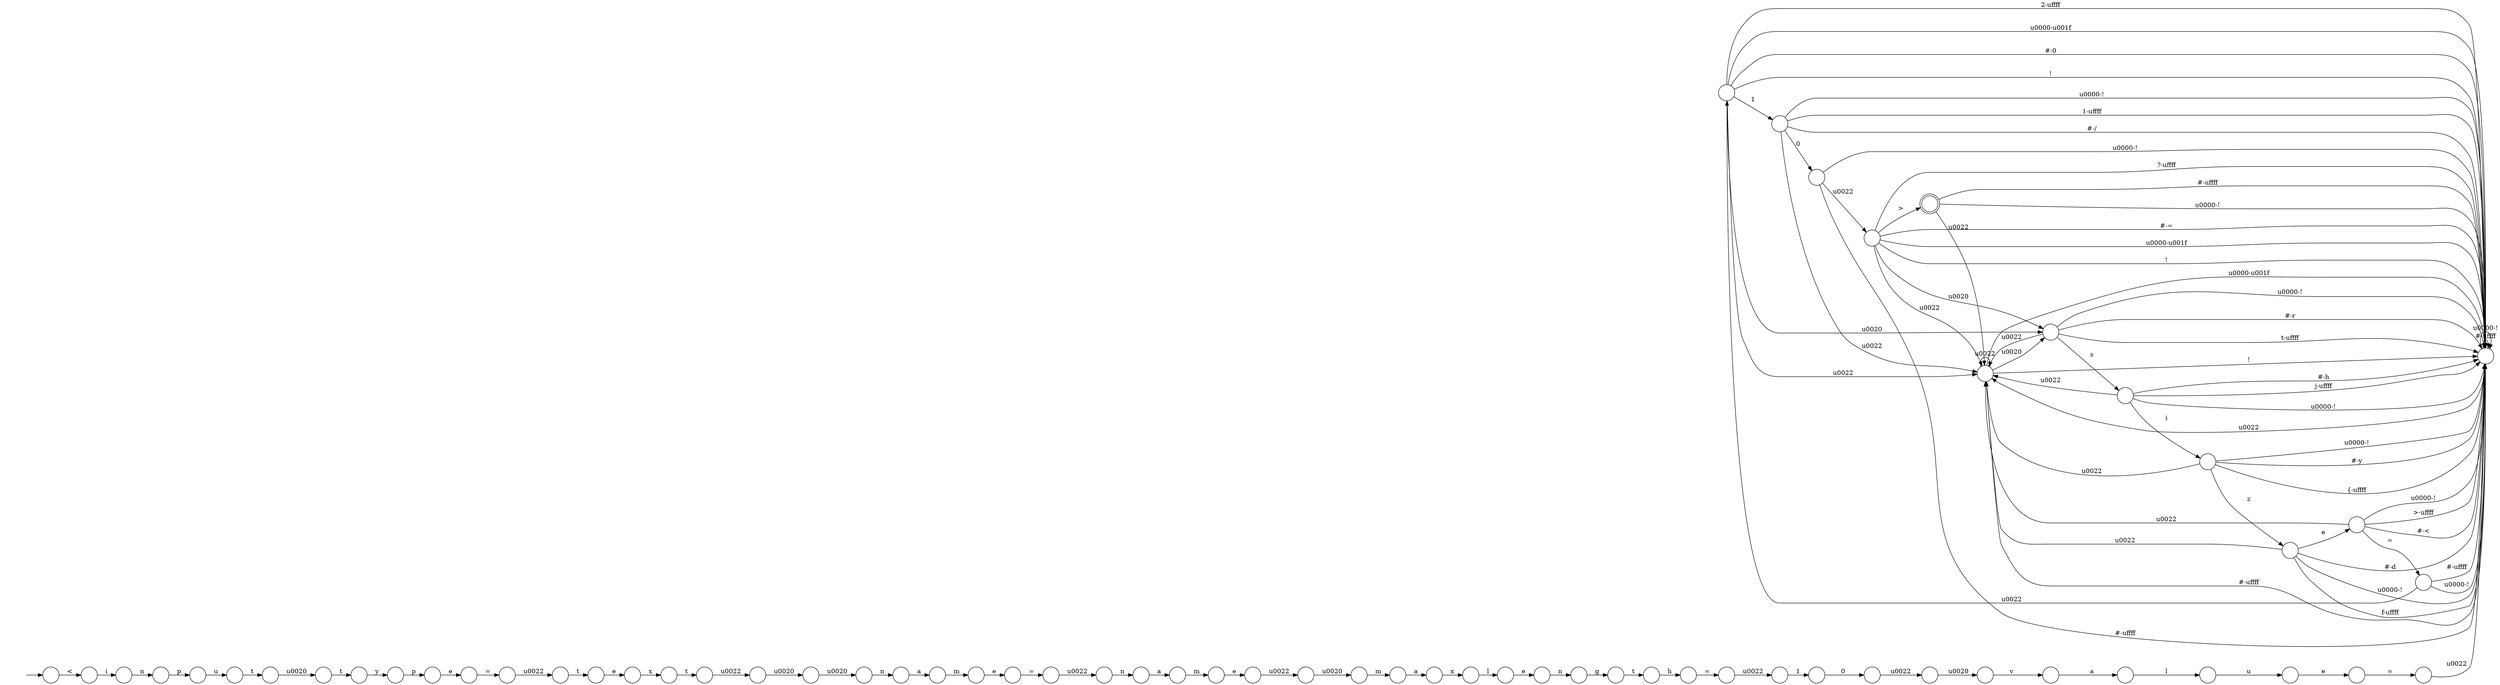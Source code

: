 digraph Automaton {
  rankdir = LR;
  0 [shape=circle,label=""];
  0 -> 45 [label="\u0022"]
  0 -> 62 [label="2-\uffff"]
  0 -> 62 [label="\u0000-\u001f"]
  0 -> 62 [label="#-0"]
  0 -> 48 [label="\u0020"]
  0 -> 37 [label="1"]
  0 -> 62 [label="!"]
  1 [shape=circle,label=""];
  1 -> 58 [label="0"]
  2 [shape=circle,label=""];
  2 -> 28 [label="="]
  3 [shape=circle,label=""];
  3 -> 56 [label="g"]
  4 [shape=circle,label=""];
  4 -> 45 [label="\u0022"]
  4 -> 62 [label="\u0000-!"]
  4 -> 46 [label="i"]
  4 -> 62 [label="#-h"]
  4 -> 62 [label="j-\uffff"]
  5 [shape=circle,label=""];
  5 -> 59 [label="\u0020"]
  6 [shape=circle,label=""];
  6 -> 11 [label="m"]
  7 [shape=circle,label=""];
  7 -> 65 [label="n"]
  8 [shape=circle,label=""];
  8 -> 17 [label="p"]
  9 [shape=circle,label=""];
  9 -> 12 [label="y"]
  10 [shape=circle,label=""];
  10 -> 16 [label="x"]
  11 [shape=circle,label=""];
  11 -> 26 [label="e"]
  12 [shape=circle,label=""];
  12 -> 27 [label="p"]
  13 [shape=circle,label=""];
  13 -> 14 [label="a"]
  14 [shape=circle,label=""];
  14 -> 42 [label="l"]
  15 [shape=circle,label=""];
  15 -> 8 [label="n"]
  16 [shape=circle,label=""];
  16 -> 18 [label="l"]
  17 [shape=circle,label=""];
  17 -> 49 [label="u"]
  18 [shape=circle,label=""];
  18 -> 63 [label="e"]
  19 [shape=circle,label=""];
  19 -> 45 [label="\u0022"]
  19 -> 62 [label="\u0000-!"]
  19 -> 24 [label="e"]
  19 -> 62 [label="f-\uffff"]
  19 -> 62 [label="#-d"]
  20 [shape=circle,label=""];
  20 -> 25 [label="\u0022"]
  21 [shape=circle,label=""];
  21 -> 34 [label="="]
  22 [shape=circle,label=""];
  22 -> 21 [label="e"]
  23 [shape=circle,label=""];
  23 -> 20 [label="e"]
  24 [shape=circle,label=""];
  24 -> 39 [label="="]
  24 -> 45 [label="\u0022"]
  24 -> 62 [label="#-<"]
  24 -> 62 [label="\u0000-!"]
  24 -> 62 [label=">-\uffff"]
  25 [shape=circle,label=""];
  25 -> 53 [label="\u0020"]
  26 [shape=circle,label=""];
  26 -> 52 [label="="]
  27 [shape=circle,label=""];
  27 -> 2 [label="e"]
  28 [shape=circle,label=""];
  28 -> 40 [label="\u0022"]
  29 [shape=circle,label=""];
  29 -> 9 [label="t"]
  30 [shape=circle,label=""];
  30 -> 41 [label="="]
  31 [shape=circle,label=""];
  31 -> 44 [label="x"]
  32 [shape=circle,label=""];
  32 -> 31 [label="e"]
  33 [shape=circle,label=""];
  33 -> 66 [label="a"]
  34 [shape=circle,label=""];
  34 -> 62 [label="\u0022"]
  35 [shape=circle,label=""];
  35 -> 33 [label="n"]
  36 [shape=doublecircle,label=""];
  36 -> 45 [label="\u0022"]
  36 -> 62 [label="#-\uffff"]
  36 -> 62 [label="\u0000-!"]
  37 [shape=circle,label=""];
  37 -> 45 [label="\u0022"]
  37 -> 62 [label="\u0000-!"]
  37 -> 62 [label="1-\uffff"]
  37 -> 54 [label="0"]
  37 -> 62 [label="#-/"]
  38 [shape=circle,label=""];
  38 -> 45 [label="\u0022"]
  38 -> 62 [label="#-="]
  38 -> 36 [label=">"]
  38 -> 62 [label="\u0000-\u001f"]
  38 -> 48 [label="\u0020"]
  38 -> 62 [label="!"]
  38 -> 62 [label="?-\uffff"]
  39 [shape=circle,label=""];
  39 -> 0 [label="\u0022"]
  39 -> 62 [label="#-\uffff"]
  39 -> 62 [label="\u0000-!"]
  40 [shape=circle,label=""];
  40 -> 32 [label="t"]
  41 [shape=circle,label=""];
  41 -> 61 [label="\u0022"]
  42 [shape=circle,label=""];
  42 -> 22 [label="u"]
  43 [shape=circle,label=""];
  initial [shape=plaintext,label=""];
  initial -> 43
  43 -> 60 [label="<"]
  44 [shape=circle,label=""];
  44 -> 55 [label="t"]
  45 [shape=circle,label=""];
  45 -> 45 [label="\u0022"]
  45 -> 62 [label="#-\uffff"]
  45 -> 62 [label="\u0000-\u001f"]
  45 -> 48 [label="\u0020"]
  45 -> 62 [label="!"]
  46 [shape=circle,label=""];
  46 -> 19 [label="z"]
  46 -> 45 [label="\u0022"]
  46 -> 62 [label="\u0000-!"]
  46 -> 62 [label="#-y"]
  46 -> 62 [label="{-\uffff"]
  47 [shape=circle,label=""];
  47 -> 29 [label="\u0020"]
  48 [shape=circle,label=""];
  48 -> 45 [label="\u0022"]
  48 -> 62 [label="\u0000-!"]
  48 -> 62 [label="#-r"]
  48 -> 4 [label="s"]
  48 -> 62 [label="t-\uffff"]
  49 [shape=circle,label=""];
  49 -> 47 [label="t"]
  50 [shape=circle,label=""];
  50 -> 51 [label="\u0020"]
  51 [shape=circle,label=""];
  51 -> 7 [label="\u0020"]
  52 [shape=circle,label=""];
  52 -> 35 [label="\u0022"]
  53 [shape=circle,label=""];
  53 -> 57 [label="m"]
  54 [shape=circle,label=""];
  54 -> 38 [label="\u0022"]
  54 -> 62 [label="#-\uffff"]
  54 -> 62 [label="\u0000-!"]
  55 [shape=circle,label=""];
  55 -> 50 [label="\u0022"]
  56 [shape=circle,label=""];
  56 -> 64 [label="t"]
  57 [shape=circle,label=""];
  57 -> 10 [label="a"]
  58 [shape=circle,label=""];
  58 -> 5 [label="\u0022"]
  59 [shape=circle,label=""];
  59 -> 13 [label="v"]
  60 [shape=circle,label=""];
  60 -> 15 [label="i"]
  61 [shape=circle,label=""];
  61 -> 1 [label="1"]
  62 [shape=circle,label=""];
  62 -> 45 [label="\u0022"]
  62 -> 62 [label="#-\uffff"]
  62 -> 62 [label="\u0000-!"]
  63 [shape=circle,label=""];
  63 -> 3 [label="n"]
  64 [shape=circle,label=""];
  64 -> 30 [label="h"]
  65 [shape=circle,label=""];
  65 -> 6 [label="a"]
  66 [shape=circle,label=""];
  66 -> 23 [label="m"]
}


